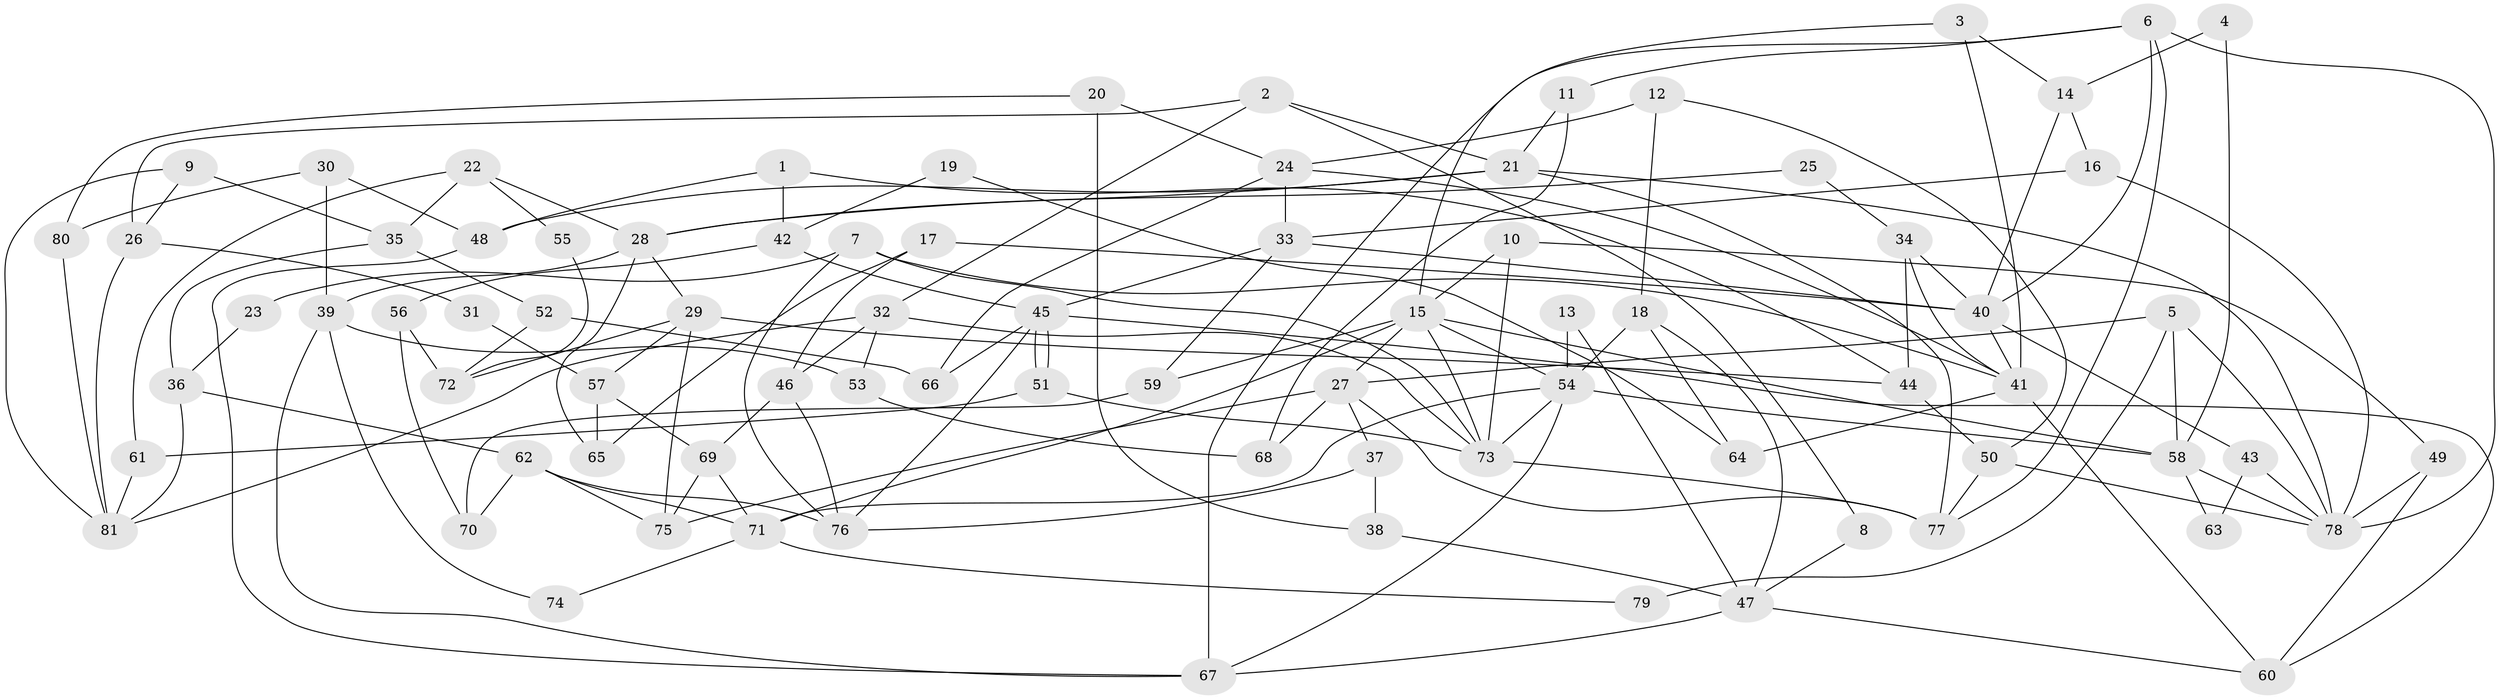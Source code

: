 // Generated by graph-tools (version 1.1) at 2025/02/03/09/25 03:02:11]
// undirected, 81 vertices, 162 edges
graph export_dot {
graph [start="1"]
  node [color=gray90,style=filled];
  1;
  2;
  3;
  4;
  5;
  6;
  7;
  8;
  9;
  10;
  11;
  12;
  13;
  14;
  15;
  16;
  17;
  18;
  19;
  20;
  21;
  22;
  23;
  24;
  25;
  26;
  27;
  28;
  29;
  30;
  31;
  32;
  33;
  34;
  35;
  36;
  37;
  38;
  39;
  40;
  41;
  42;
  43;
  44;
  45;
  46;
  47;
  48;
  49;
  50;
  51;
  52;
  53;
  54;
  55;
  56;
  57;
  58;
  59;
  60;
  61;
  62;
  63;
  64;
  65;
  66;
  67;
  68;
  69;
  70;
  71;
  72;
  73;
  74;
  75;
  76;
  77;
  78;
  79;
  80;
  81;
  1 -- 42;
  1 -- 44;
  1 -- 48;
  2 -- 21;
  2 -- 32;
  2 -- 8;
  2 -- 26;
  3 -- 15;
  3 -- 41;
  3 -- 14;
  4 -- 14;
  4 -- 58;
  5 -- 78;
  5 -- 27;
  5 -- 58;
  5 -- 79;
  6 -- 67;
  6 -- 77;
  6 -- 11;
  6 -- 40;
  6 -- 78;
  7 -- 41;
  7 -- 73;
  7 -- 23;
  7 -- 76;
  8 -- 47;
  9 -- 26;
  9 -- 81;
  9 -- 35;
  10 -- 49;
  10 -- 73;
  10 -- 15;
  11 -- 21;
  11 -- 68;
  12 -- 50;
  12 -- 24;
  12 -- 18;
  13 -- 54;
  13 -- 47;
  14 -- 40;
  14 -- 16;
  15 -- 73;
  15 -- 27;
  15 -- 54;
  15 -- 58;
  15 -- 59;
  15 -- 71;
  16 -- 78;
  16 -- 33;
  17 -- 40;
  17 -- 46;
  17 -- 65;
  18 -- 54;
  18 -- 47;
  18 -- 64;
  19 -- 42;
  19 -- 64;
  20 -- 24;
  20 -- 38;
  20 -- 80;
  21 -- 28;
  21 -- 78;
  21 -- 48;
  21 -- 77;
  22 -- 35;
  22 -- 28;
  22 -- 55;
  22 -- 61;
  23 -- 36;
  24 -- 33;
  24 -- 41;
  24 -- 66;
  25 -- 34;
  25 -- 28;
  26 -- 81;
  26 -- 31;
  27 -- 77;
  27 -- 37;
  27 -- 68;
  27 -- 75;
  28 -- 39;
  28 -- 29;
  28 -- 65;
  29 -- 44;
  29 -- 57;
  29 -- 72;
  29 -- 75;
  30 -- 48;
  30 -- 39;
  30 -- 80;
  31 -- 57;
  32 -- 46;
  32 -- 81;
  32 -- 53;
  32 -- 73;
  33 -- 45;
  33 -- 40;
  33 -- 59;
  34 -- 41;
  34 -- 40;
  34 -- 44;
  35 -- 36;
  35 -- 52;
  36 -- 81;
  36 -- 62;
  37 -- 76;
  37 -- 38;
  38 -- 47;
  39 -- 67;
  39 -- 53;
  39 -- 74;
  40 -- 41;
  40 -- 43;
  41 -- 60;
  41 -- 64;
  42 -- 45;
  42 -- 56;
  43 -- 78;
  43 -- 63;
  44 -- 50;
  45 -- 51;
  45 -- 51;
  45 -- 76;
  45 -- 60;
  45 -- 66;
  46 -- 76;
  46 -- 69;
  47 -- 67;
  47 -- 60;
  48 -- 67;
  49 -- 78;
  49 -- 60;
  50 -- 78;
  50 -- 77;
  51 -- 73;
  51 -- 61;
  52 -- 66;
  52 -- 72;
  53 -- 68;
  54 -- 58;
  54 -- 67;
  54 -- 71;
  54 -- 73;
  55 -- 72;
  56 -- 72;
  56 -- 70;
  57 -- 65;
  57 -- 69;
  58 -- 63;
  58 -- 78;
  59 -- 70;
  61 -- 81;
  62 -- 75;
  62 -- 71;
  62 -- 70;
  62 -- 76;
  69 -- 75;
  69 -- 71;
  71 -- 74;
  71 -- 79;
  73 -- 77;
  80 -- 81;
}
